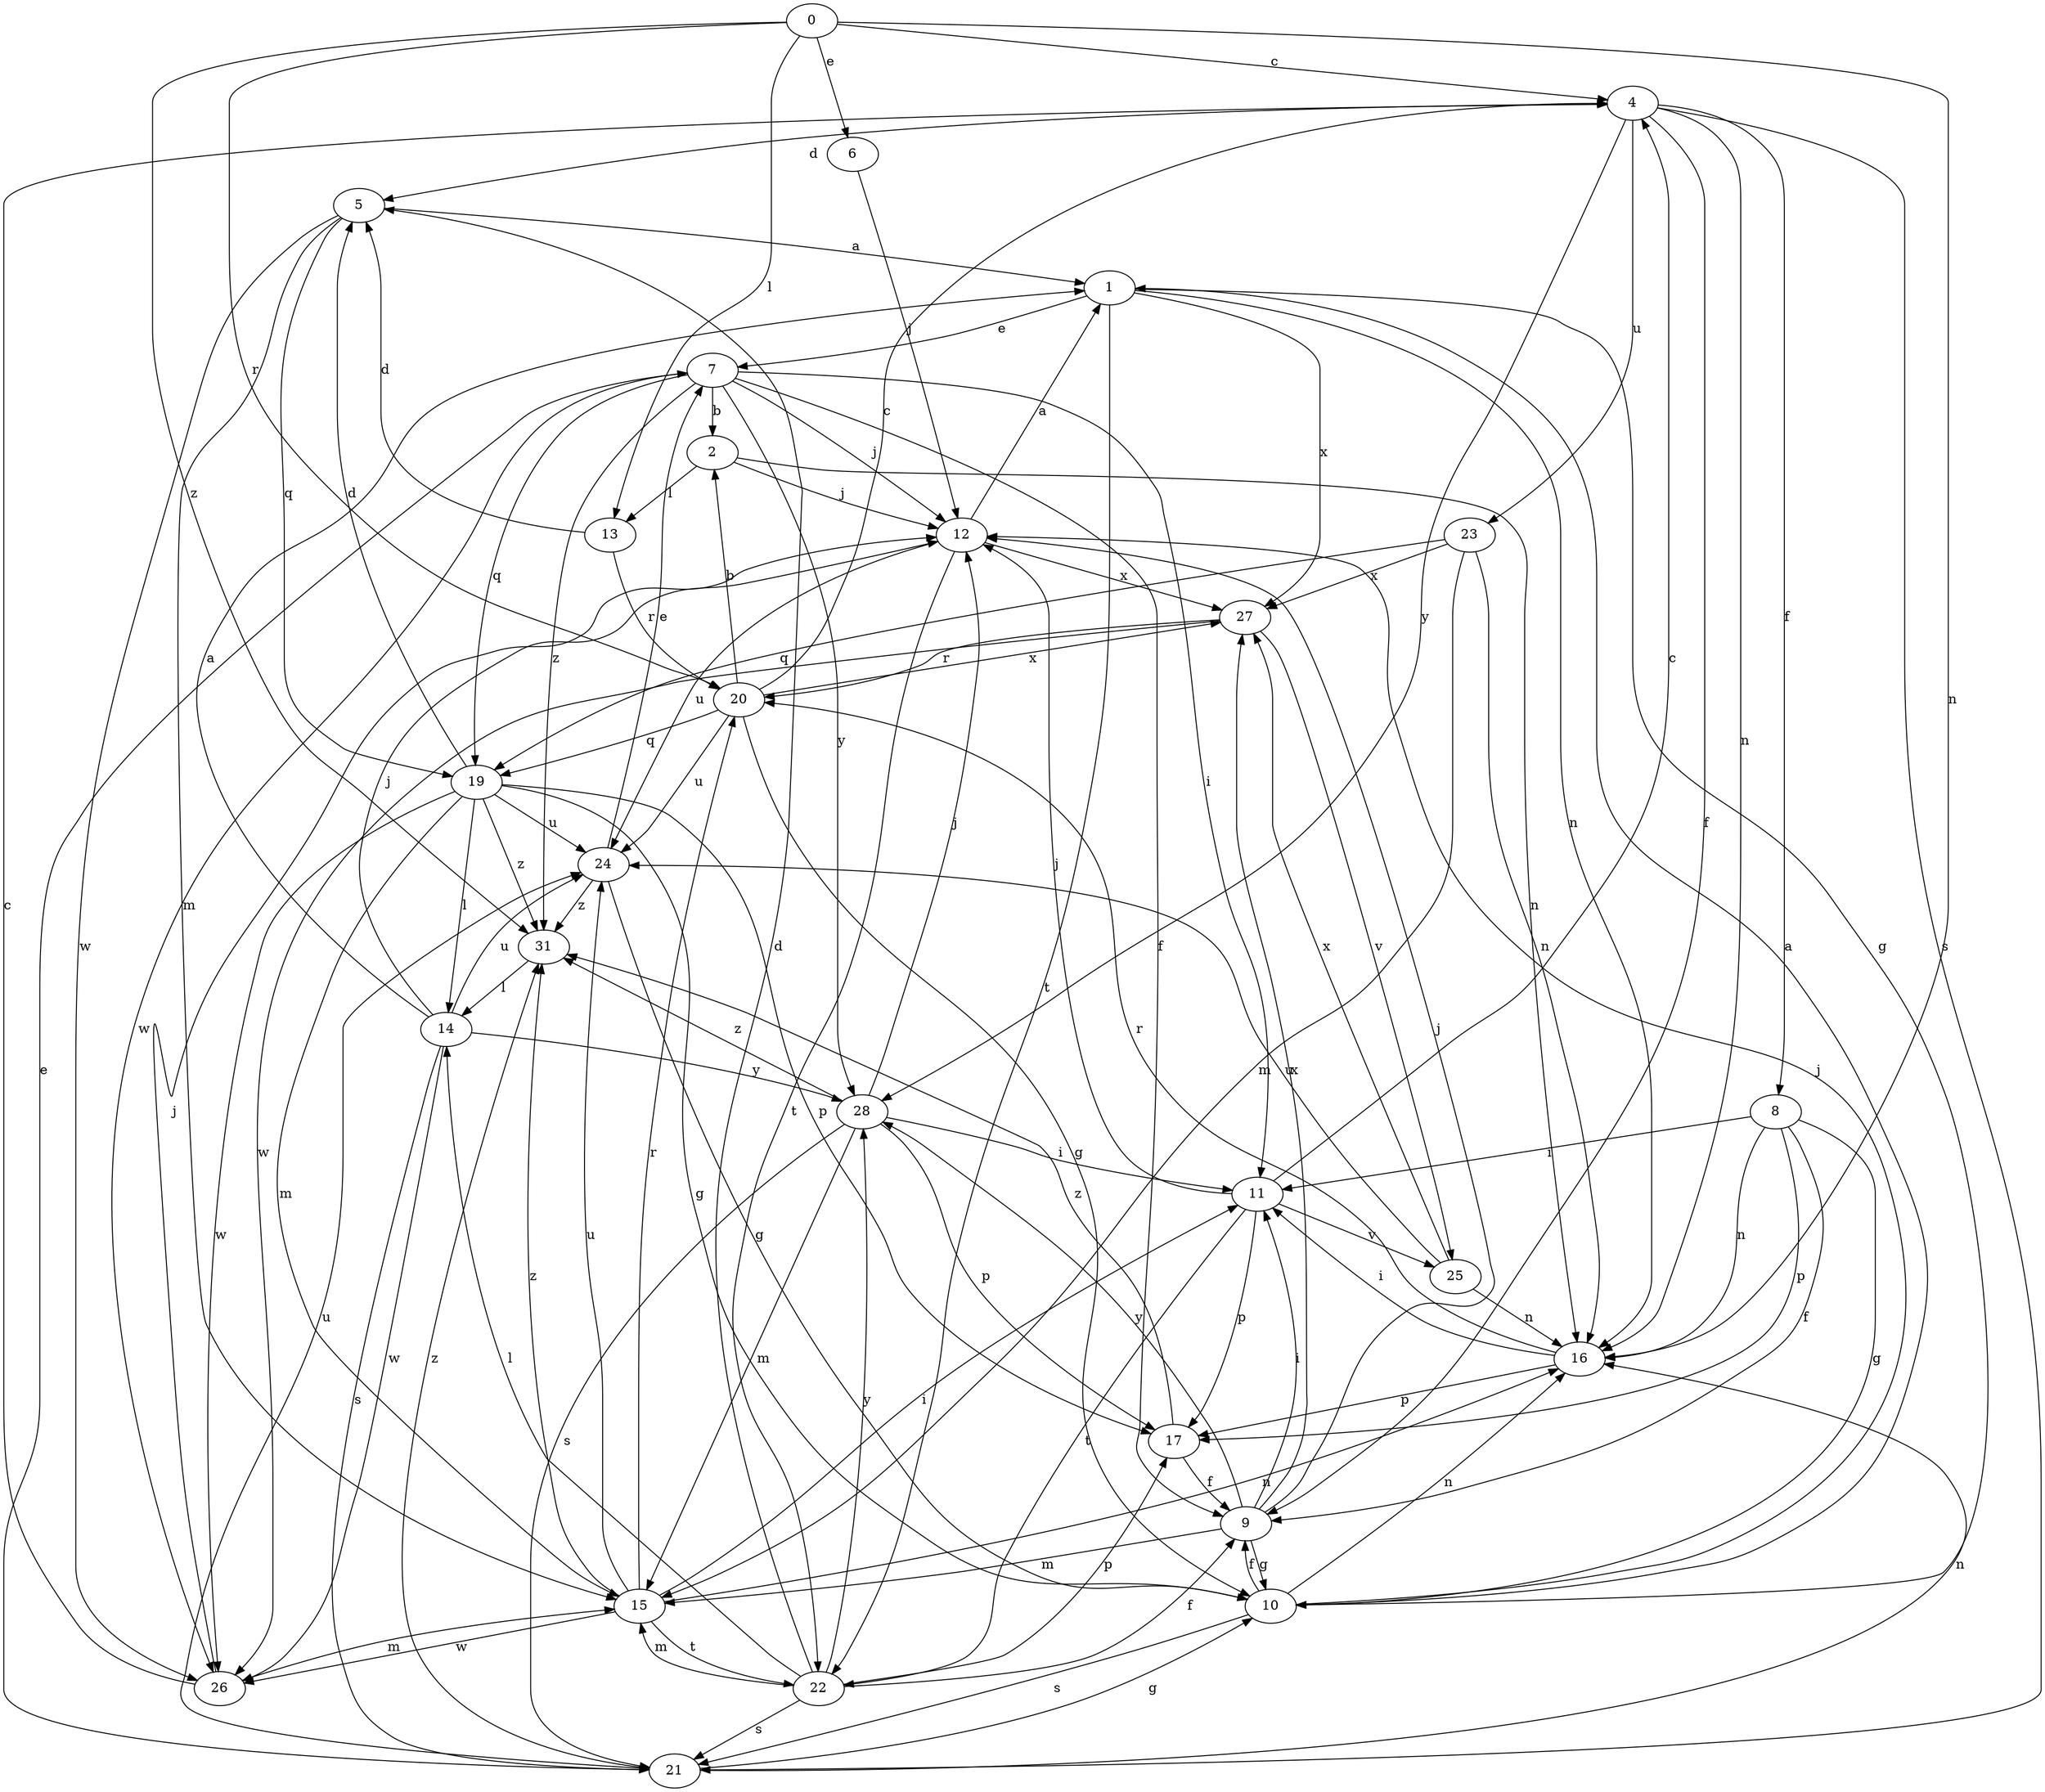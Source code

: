 strict digraph  {
0;
1;
2;
4;
5;
6;
7;
8;
9;
10;
11;
12;
13;
14;
15;
16;
17;
19;
20;
21;
22;
23;
24;
25;
26;
27;
28;
31;
0 -> 4  [label=c];
0 -> 6  [label=e];
0 -> 13  [label=l];
0 -> 16  [label=n];
0 -> 20  [label=r];
0 -> 31  [label=z];
1 -> 7  [label=e];
1 -> 10  [label=g];
1 -> 16  [label=n];
1 -> 22  [label=t];
1 -> 27  [label=x];
2 -> 12  [label=j];
2 -> 13  [label=l];
2 -> 16  [label=n];
4 -> 5  [label=d];
4 -> 8  [label=f];
4 -> 9  [label=f];
4 -> 16  [label=n];
4 -> 21  [label=s];
4 -> 23  [label=u];
4 -> 28  [label=y];
5 -> 1  [label=a];
5 -> 15  [label=m];
5 -> 19  [label=q];
5 -> 26  [label=w];
6 -> 12  [label=j];
7 -> 2  [label=b];
7 -> 9  [label=f];
7 -> 11  [label=i];
7 -> 12  [label=j];
7 -> 19  [label=q];
7 -> 26  [label=w];
7 -> 28  [label=y];
7 -> 31  [label=z];
8 -> 9  [label=f];
8 -> 10  [label=g];
8 -> 11  [label=i];
8 -> 16  [label=n];
8 -> 17  [label=p];
9 -> 10  [label=g];
9 -> 11  [label=i];
9 -> 12  [label=j];
9 -> 15  [label=m];
9 -> 27  [label=x];
9 -> 28  [label=y];
10 -> 1  [label=a];
10 -> 9  [label=f];
10 -> 12  [label=j];
10 -> 16  [label=n];
10 -> 21  [label=s];
11 -> 4  [label=c];
11 -> 12  [label=j];
11 -> 17  [label=p];
11 -> 22  [label=t];
11 -> 25  [label=v];
12 -> 1  [label=a];
12 -> 22  [label=t];
12 -> 24  [label=u];
12 -> 27  [label=x];
13 -> 5  [label=d];
13 -> 20  [label=r];
14 -> 1  [label=a];
14 -> 12  [label=j];
14 -> 21  [label=s];
14 -> 24  [label=u];
14 -> 26  [label=w];
14 -> 28  [label=y];
15 -> 11  [label=i];
15 -> 16  [label=n];
15 -> 20  [label=r];
15 -> 22  [label=t];
15 -> 24  [label=u];
15 -> 26  [label=w];
15 -> 31  [label=z];
16 -> 11  [label=i];
16 -> 17  [label=p];
16 -> 20  [label=r];
17 -> 9  [label=f];
17 -> 31  [label=z];
19 -> 5  [label=d];
19 -> 10  [label=g];
19 -> 14  [label=l];
19 -> 15  [label=m];
19 -> 17  [label=p];
19 -> 24  [label=u];
19 -> 26  [label=w];
19 -> 31  [label=z];
20 -> 2  [label=b];
20 -> 4  [label=c];
20 -> 10  [label=g];
20 -> 19  [label=q];
20 -> 24  [label=u];
20 -> 27  [label=x];
21 -> 7  [label=e];
21 -> 10  [label=g];
21 -> 16  [label=n];
21 -> 24  [label=u];
21 -> 31  [label=z];
22 -> 5  [label=d];
22 -> 9  [label=f];
22 -> 14  [label=l];
22 -> 15  [label=m];
22 -> 17  [label=p];
22 -> 21  [label=s];
22 -> 28  [label=y];
23 -> 15  [label=m];
23 -> 16  [label=n];
23 -> 19  [label=q];
23 -> 27  [label=x];
24 -> 7  [label=e];
24 -> 10  [label=g];
24 -> 31  [label=z];
25 -> 16  [label=n];
25 -> 24  [label=u];
25 -> 27  [label=x];
26 -> 4  [label=c];
26 -> 12  [label=j];
26 -> 15  [label=m];
27 -> 20  [label=r];
27 -> 25  [label=v];
27 -> 26  [label=w];
28 -> 11  [label=i];
28 -> 12  [label=j];
28 -> 15  [label=m];
28 -> 17  [label=p];
28 -> 21  [label=s];
28 -> 31  [label=z];
31 -> 14  [label=l];
}
